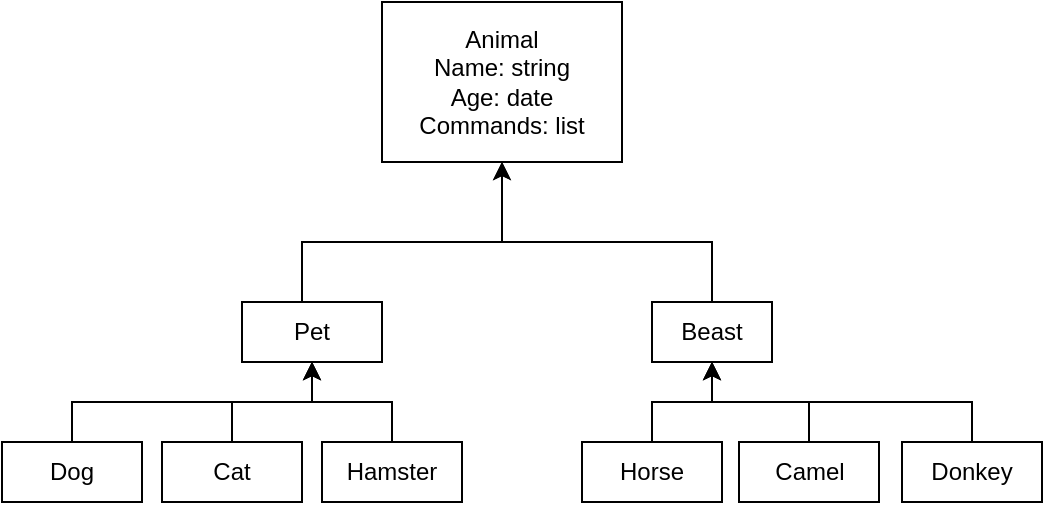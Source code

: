 <mxfile version="17.4.2" type="device"><diagram id="bjS9LtbKSZuWl-mNEAon" name="Страница 1"><mxGraphModel dx="728" dy="556" grid="1" gridSize="10" guides="1" tooltips="1" connect="1" arrows="1" fold="1" page="1" pageScale="1" pageWidth="827" pageHeight="1169" math="0" shadow="0"><root><mxCell id="0"/><mxCell id="1" parent="0"/><mxCell id="4PKjv3eY_RUtWBtr87fu-1" value="Animal&lt;br&gt;Name: string&lt;br&gt;Age: date&lt;br&gt;Commands: list" style="rounded=0;whiteSpace=wrap;html=1;" vertex="1" parent="1"><mxGeometry x="200" y="50" width="120" height="80" as="geometry"/></mxCell><mxCell id="4PKjv3eY_RUtWBtr87fu-7" style="edgeStyle=orthogonalEdgeStyle;rounded=0;orthogonalLoop=1;jettySize=auto;html=1;entryX=0.5;entryY=1;entryDx=0;entryDy=0;" edge="1" parent="1" source="4PKjv3eY_RUtWBtr87fu-2" target="4PKjv3eY_RUtWBtr87fu-1"><mxGeometry relative="1" as="geometry"><mxPoint x="260" y="140" as="targetPoint"/><Array as="points"><mxPoint x="160" y="170"/><mxPoint x="260" y="170"/></Array></mxGeometry></mxCell><mxCell id="4PKjv3eY_RUtWBtr87fu-2" value="Pet" style="whiteSpace=wrap;html=1;rounded=0;" vertex="1" parent="1"><mxGeometry x="130" y="200" width="70" height="30" as="geometry"/></mxCell><mxCell id="4PKjv3eY_RUtWBtr87fu-8" style="edgeStyle=orthogonalEdgeStyle;rounded=0;orthogonalLoop=1;jettySize=auto;html=1;" edge="1" parent="1" source="4PKjv3eY_RUtWBtr87fu-4"><mxGeometry relative="1" as="geometry"><mxPoint x="260" y="130" as="targetPoint"/><Array as="points"><mxPoint x="365" y="170"/><mxPoint x="260" y="170"/></Array></mxGeometry></mxCell><mxCell id="4PKjv3eY_RUtWBtr87fu-4" value="Beast" style="whiteSpace=wrap;html=1;rounded=0;" vertex="1" parent="1"><mxGeometry x="335" y="200" width="60" height="30" as="geometry"/></mxCell><mxCell id="4PKjv3eY_RUtWBtr87fu-18" style="edgeStyle=orthogonalEdgeStyle;rounded=0;orthogonalLoop=1;jettySize=auto;html=1;entryX=0.5;entryY=1;entryDx=0;entryDy=0;" edge="1" parent="1" source="4PKjv3eY_RUtWBtr87fu-9" target="4PKjv3eY_RUtWBtr87fu-4"><mxGeometry relative="1" as="geometry"/></mxCell><mxCell id="4PKjv3eY_RUtWBtr87fu-9" value="Horse" style="rounded=0;whiteSpace=wrap;html=1;" vertex="1" parent="1"><mxGeometry x="300" y="270" width="70" height="30" as="geometry"/></mxCell><mxCell id="4PKjv3eY_RUtWBtr87fu-19" style="edgeStyle=orthogonalEdgeStyle;rounded=0;orthogonalLoop=1;jettySize=auto;html=1;entryX=0.5;entryY=1;entryDx=0;entryDy=0;" edge="1" parent="1" source="4PKjv3eY_RUtWBtr87fu-10" target="4PKjv3eY_RUtWBtr87fu-4"><mxGeometry relative="1" as="geometry"/></mxCell><mxCell id="4PKjv3eY_RUtWBtr87fu-10" value="Camel" style="rounded=0;whiteSpace=wrap;html=1;" vertex="1" parent="1"><mxGeometry x="378.5" y="270" width="70" height="30" as="geometry"/></mxCell><mxCell id="4PKjv3eY_RUtWBtr87fu-20" style="edgeStyle=orthogonalEdgeStyle;rounded=0;orthogonalLoop=1;jettySize=auto;html=1;entryX=0.5;entryY=1;entryDx=0;entryDy=0;" edge="1" parent="1" source="4PKjv3eY_RUtWBtr87fu-11" target="4PKjv3eY_RUtWBtr87fu-4"><mxGeometry relative="1" as="geometry"><Array as="points"><mxPoint x="495" y="250"/><mxPoint x="365" y="250"/></Array></mxGeometry></mxCell><mxCell id="4PKjv3eY_RUtWBtr87fu-11" value="Donkey" style="rounded=0;whiteSpace=wrap;html=1;" vertex="1" parent="1"><mxGeometry x="460" y="270" width="70" height="30" as="geometry"/></mxCell><mxCell id="4PKjv3eY_RUtWBtr87fu-17" style="edgeStyle=orthogonalEdgeStyle;rounded=0;orthogonalLoop=1;jettySize=auto;html=1;entryX=0.5;entryY=1;entryDx=0;entryDy=0;" edge="1" parent="1" source="4PKjv3eY_RUtWBtr87fu-12" target="4PKjv3eY_RUtWBtr87fu-2"><mxGeometry relative="1" as="geometry"/></mxCell><mxCell id="4PKjv3eY_RUtWBtr87fu-12" value="Hamster" style="rounded=0;whiteSpace=wrap;html=1;" vertex="1" parent="1"><mxGeometry x="170" y="270" width="70" height="30" as="geometry"/></mxCell><mxCell id="4PKjv3eY_RUtWBtr87fu-16" style="edgeStyle=orthogonalEdgeStyle;rounded=0;orthogonalLoop=1;jettySize=auto;html=1;entryX=0.5;entryY=1;entryDx=0;entryDy=0;" edge="1" parent="1" source="4PKjv3eY_RUtWBtr87fu-13" target="4PKjv3eY_RUtWBtr87fu-2"><mxGeometry relative="1" as="geometry"/></mxCell><mxCell id="4PKjv3eY_RUtWBtr87fu-13" value="Cat" style="rounded=0;whiteSpace=wrap;html=1;" vertex="1" parent="1"><mxGeometry x="90" y="270" width="70" height="30" as="geometry"/></mxCell><mxCell id="4PKjv3eY_RUtWBtr87fu-15" style="edgeStyle=orthogonalEdgeStyle;rounded=0;orthogonalLoop=1;jettySize=auto;html=1;entryX=0.5;entryY=1;entryDx=0;entryDy=0;" edge="1" parent="1" source="4PKjv3eY_RUtWBtr87fu-14" target="4PKjv3eY_RUtWBtr87fu-2"><mxGeometry relative="1" as="geometry"><Array as="points"><mxPoint x="45" y="250"/><mxPoint x="165" y="250"/></Array></mxGeometry></mxCell><mxCell id="4PKjv3eY_RUtWBtr87fu-14" value="Dog" style="rounded=0;whiteSpace=wrap;html=1;" vertex="1" parent="1"><mxGeometry x="10" y="270" width="70" height="30" as="geometry"/></mxCell></root></mxGraphModel></diagram></mxfile>